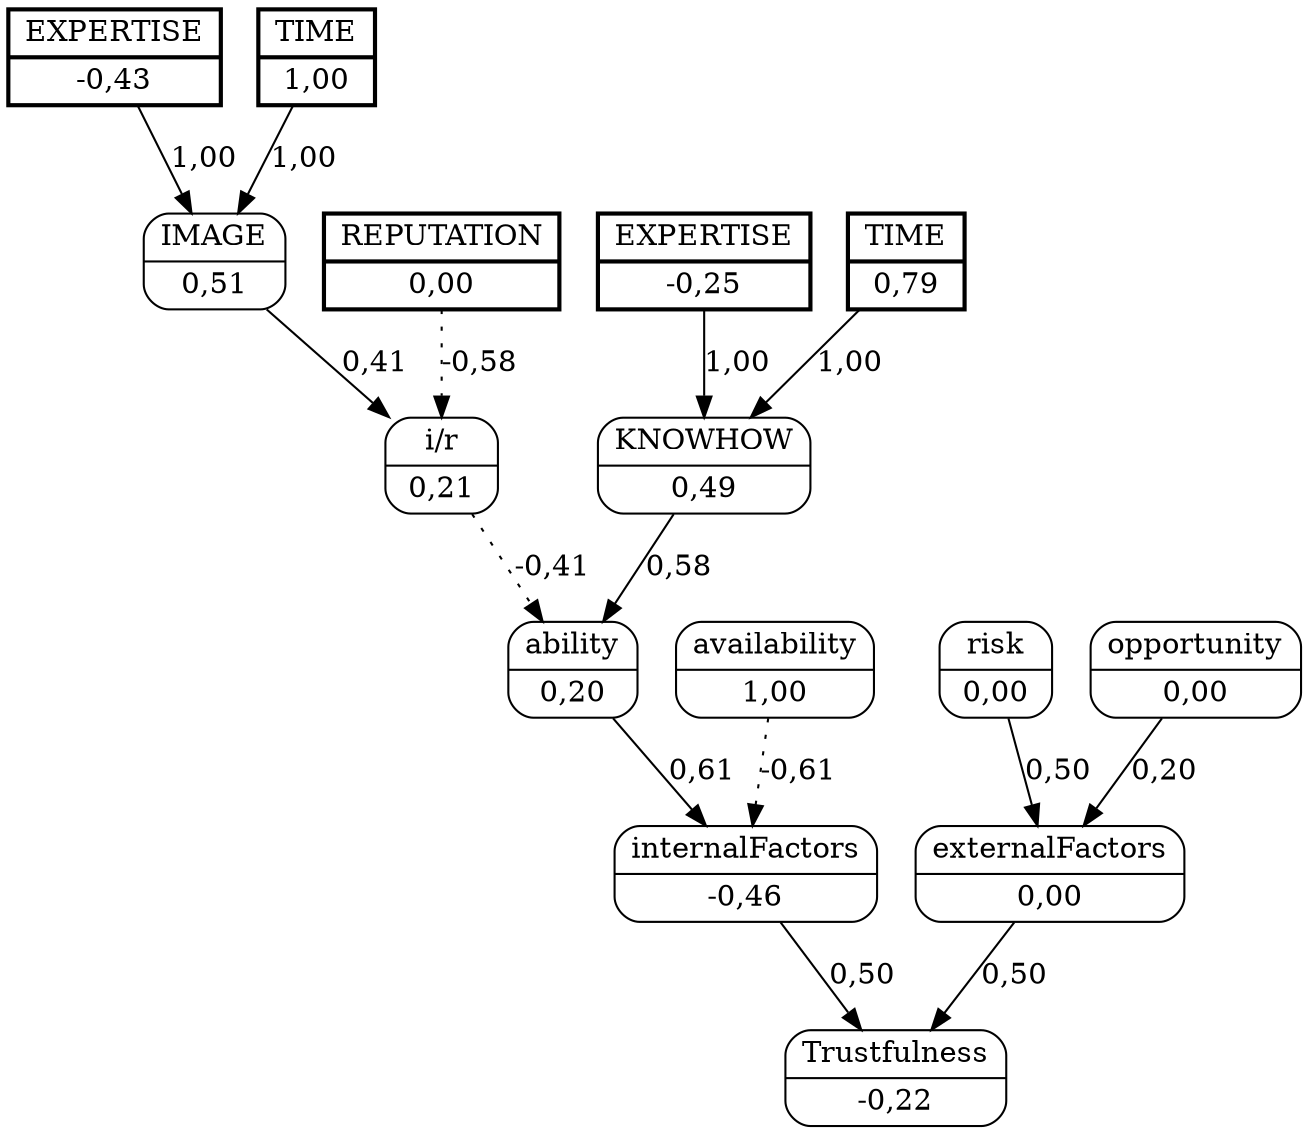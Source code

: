 digraph FCM_net{
	node [shape=record, style=rounded]
	11 [label="{EXPERTISE | -0,43}", style=bold, penwidth=2, peripheries=2];
	12 [label="{TIME | 1,00}", style=bold, penwidth=2, peripheries=2];
	1 [label="{REPUTATION | 0,00}", style=bold, penwidth=2, peripheries=2];
	13 [label="{EXPERTISE | -0,25}", style=bold, penwidth=2, peripheries=2];
	14 [label="{TIME | 0,79}", style=bold, penwidth=2, peripheries=2];
	0 [label="{IMAGE | 0,51}"];
	1 [label="{REPUTATION | 0,00}"];
	2 [label="{KNOWHOW | 0,49}"];
	3 [label="{i/r | 0,21}"];
	4 [label="{ability | 0,20}"];
	5 [label="{availability | 1,00}"];
	6 [label="{internalFactors | -0,46}"];
	7 [label="{risk | 0,00}"];
	8 [label="{opportunity | 0,00}"];
	9 [label="{externalFactors | 0,00}"];
	10 [label="{Trustfulness | -0,22}"];
	11 [label="{EXPERTISE | -0,43}"];
	0 -> 3 [label = "0,41"];
	1 -> 3 [label = "-0,58", style=dotted];
	3 -> 4 [label = "-0,41", style=dotted];
	2 -> 4 [label = "0,58"];
	4 -> 6 [label = "0,61"];
	5 -> 6 [label = "-0,61", style=dotted];
	6 -> 10 [label = "0,50"];
	7 -> 9 [label = "0,50"];
	8 -> 9 [label = "0,20"];
	9 -> 10 [label = "0,50"];
	11 -> 0 [label = "1,00"];
	12 -> 0 [label = "1,00"];
	13 -> 2 [label = "1,00"];
	14 -> 2 [label = "1,00"];
}